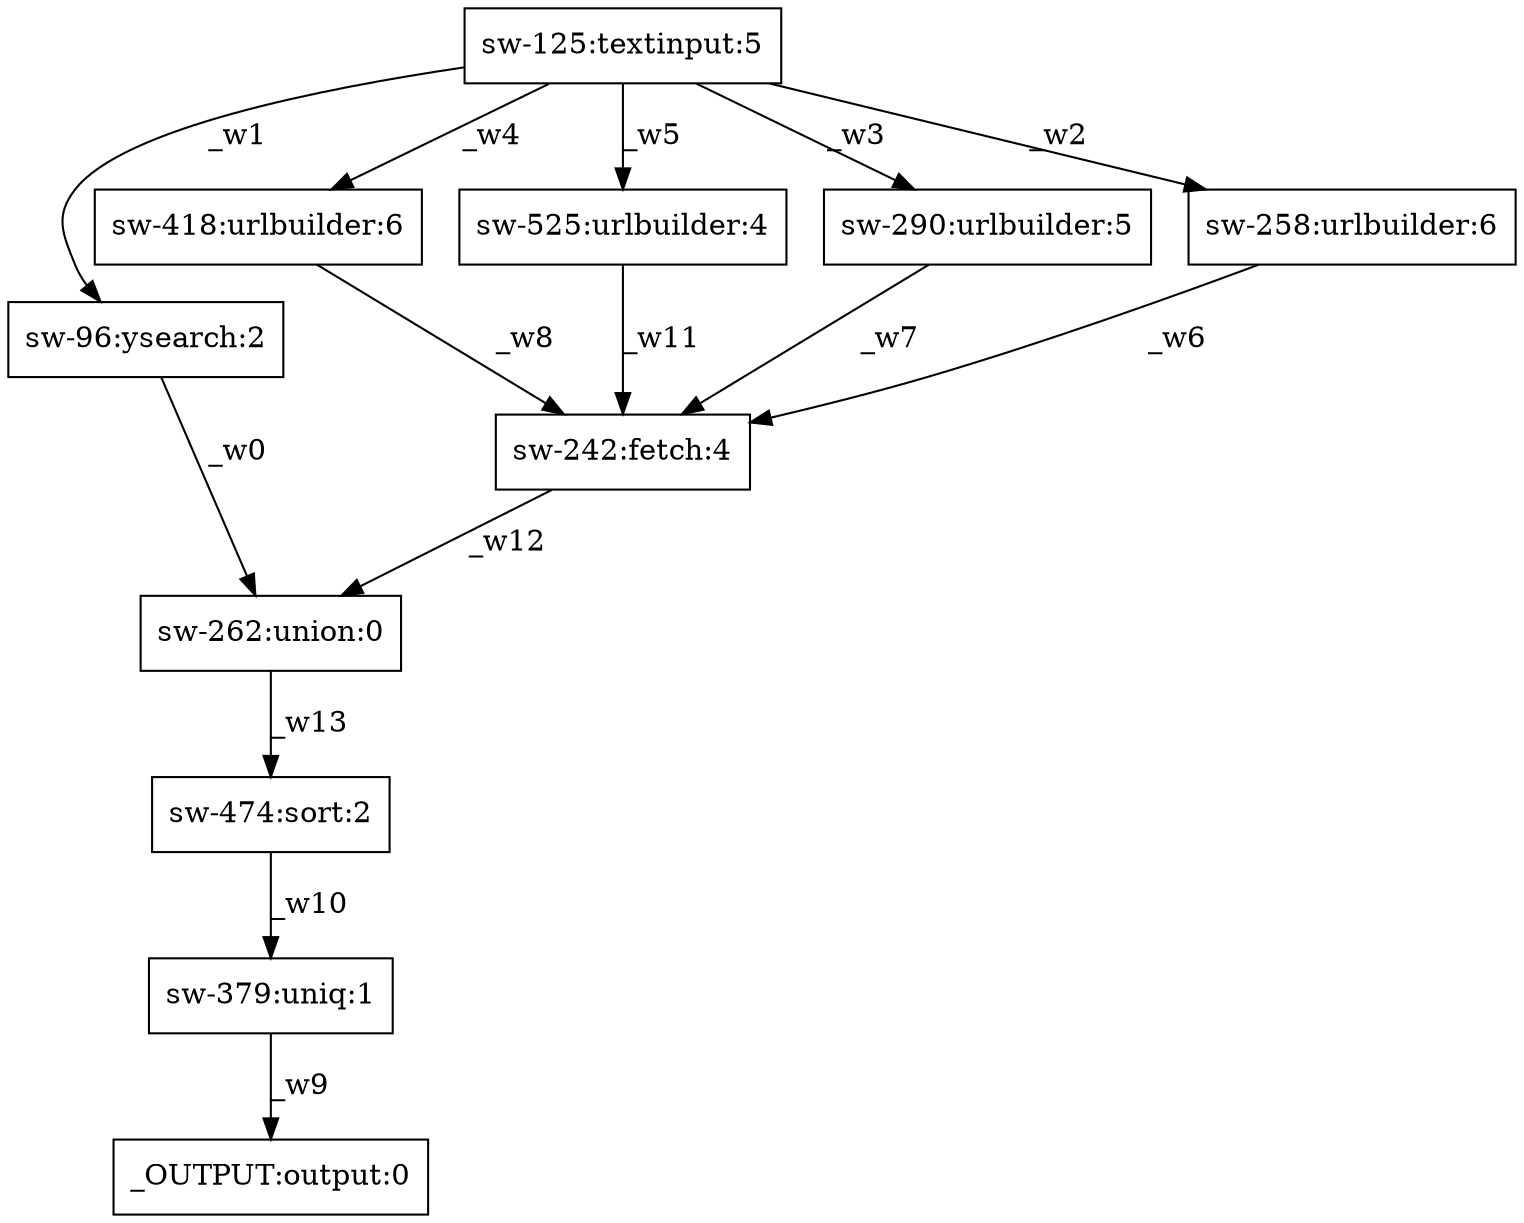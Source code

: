 digraph test1 { node [shape=box] "sw-96" [label="sw-96:ysearch:2"];"sw-262" [label="sw-262:union:0"];"sw-418" [label="sw-418:urlbuilder:6"];"_OUTPUT" [label="_OUTPUT:output:0"];"sw-242" [label="sw-242:fetch:4"];"sw-379" [label="sw-379:uniq:1"];"sw-525" [label="sw-525:urlbuilder:4"];"sw-290" [label="sw-290:urlbuilder:5"];"sw-258" [label="sw-258:urlbuilder:6"];"sw-125" [label="sw-125:textinput:5"];"sw-474" [label="sw-474:sort:2"];"sw-96" -> "sw-262" [label="_w0"];"sw-125" -> "sw-96" [label="_w1"];"sw-125" -> "sw-258" [label="_w2"];"sw-125" -> "sw-290" [label="_w3"];"sw-125" -> "sw-418" [label="_w4"];"sw-125" -> "sw-525" [label="_w5"];"sw-258" -> "sw-242" [label="_w6"];"sw-290" -> "sw-242" [label="_w7"];"sw-418" -> "sw-242" [label="_w8"];"sw-379" -> "_OUTPUT" [label="_w9"];"sw-474" -> "sw-379" [label="_w10"];"sw-525" -> "sw-242" [label="_w11"];"sw-242" -> "sw-262" [label="_w12"];"sw-262" -> "sw-474" [label="_w13"];}